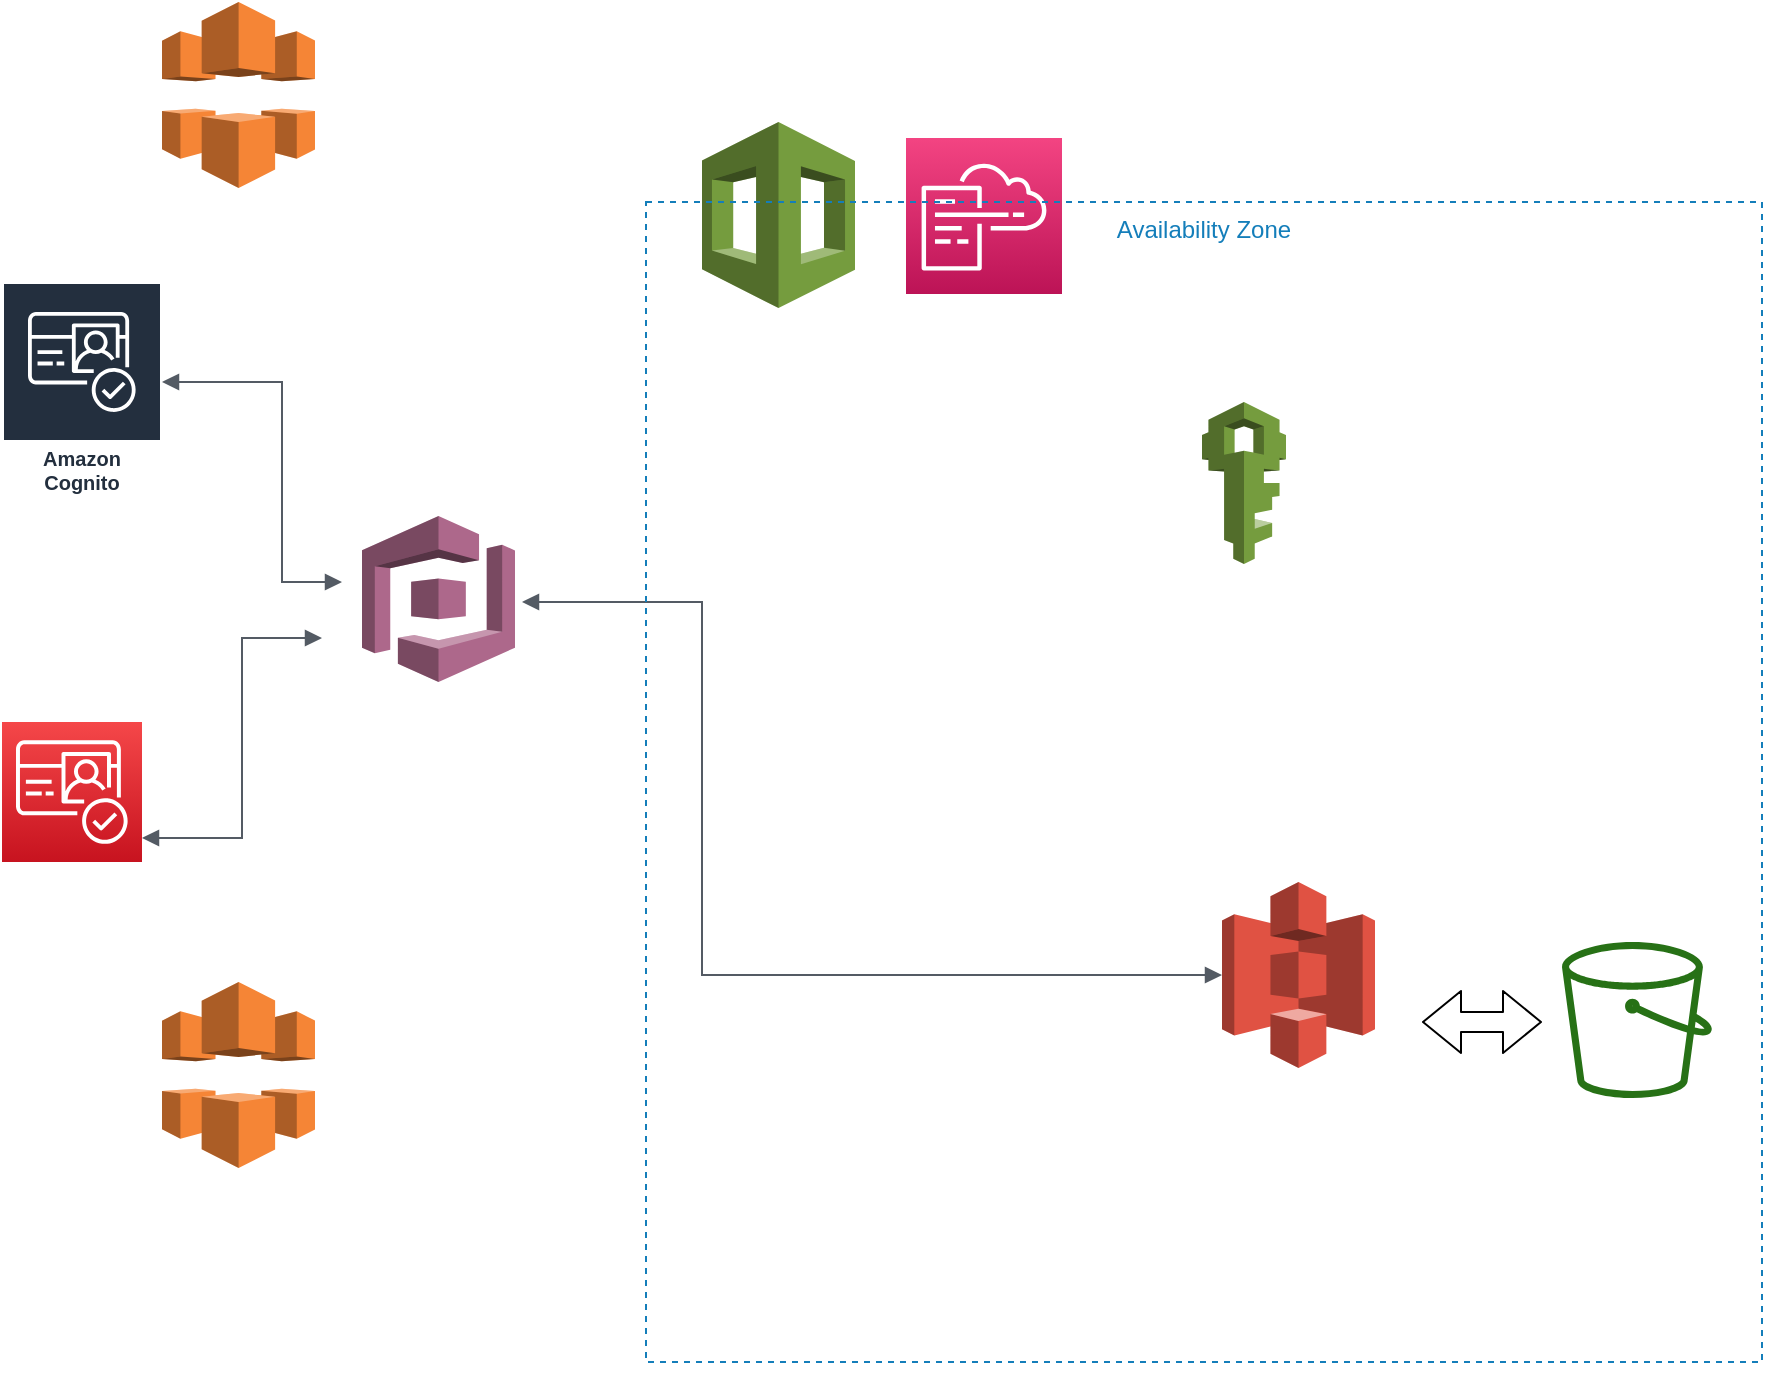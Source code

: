 <mxfile version="14.4.2" type="github">
  <diagram id="q3qCjPvx2Wmqr65md2c_" name="Page-1">
    <mxGraphModel dx="1102" dy="582" grid="1" gridSize="10" guides="1" tooltips="1" connect="1" arrows="1" fold="1" page="1" pageScale="1" pageWidth="827" pageHeight="1169" math="0" shadow="0">
      <root>
        <mxCell id="0" />
        <mxCell id="1" parent="0" />
        <mxCell id="D672OjWatPuSNGJTWrv3-1" value="" style="outlineConnect=0;dashed=0;verticalLabelPosition=bottom;verticalAlign=top;align=center;html=1;shape=mxgraph.aws3.s3;fillColor=#E05243;gradientColor=none;" parent="1" vertex="1">
          <mxGeometry x="630" y="510" width="76.5" height="93" as="geometry" />
        </mxCell>
        <mxCell id="D672OjWatPuSNGJTWrv3-2" value="" style="outlineConnect=0;fontColor=#232F3E;gradientColor=none;fillColor=#277116;strokeColor=none;dashed=0;verticalLabelPosition=bottom;verticalAlign=top;align=center;html=1;fontSize=12;fontStyle=0;aspect=fixed;pointerEvents=1;shape=mxgraph.aws4.bucket;" parent="1" vertex="1">
          <mxGeometry x="800" y="540" width="75" height="78" as="geometry" />
        </mxCell>
        <mxCell id="D672OjWatPuSNGJTWrv3-3" value="" style="outlineConnect=0;dashed=0;verticalLabelPosition=bottom;verticalAlign=top;align=center;html=1;shape=mxgraph.aws3.cloudformation;fillColor=#759C3E;gradientColor=none;" parent="1" vertex="1">
          <mxGeometry x="370" y="130" width="76.5" height="93" as="geometry" />
        </mxCell>
        <mxCell id="D672OjWatPuSNGJTWrv3-4" value="" style="points=[[0,0,0],[0.25,0,0],[0.5,0,0],[0.75,0,0],[1,0,0],[0,1,0],[0.25,1,0],[0.5,1,0],[0.75,1,0],[1,1,0],[0,0.25,0],[0,0.5,0],[0,0.75,0],[1,0.25,0],[1,0.5,0],[1,0.75,0]];points=[[0,0,0],[0.25,0,0],[0.5,0,0],[0.75,0,0],[1,0,0],[0,1,0],[0.25,1,0],[0.5,1,0],[0.75,1,0],[1,1,0],[0,0.25,0],[0,0.5,0],[0,0.75,0],[1,0.25,0],[1,0.5,0],[1,0.75,0]];outlineConnect=0;fontColor=#232F3E;gradientColor=#F34482;gradientDirection=north;fillColor=#BC1356;strokeColor=#ffffff;dashed=0;verticalLabelPosition=bottom;verticalAlign=top;align=center;html=1;fontSize=12;fontStyle=0;aspect=fixed;shape=mxgraph.aws4.resourceIcon;resIcon=mxgraph.aws4.cloudformation;" parent="1" vertex="1">
          <mxGeometry x="472" y="138" width="78" height="78" as="geometry" />
        </mxCell>
        <mxCell id="D672OjWatPuSNGJTWrv3-7" value="Amazon Cognito" style="outlineConnect=0;fontColor=#232F3E;gradientColor=none;strokeColor=#ffffff;fillColor=#232F3E;dashed=0;verticalLabelPosition=middle;verticalAlign=bottom;align=center;html=1;whiteSpace=wrap;fontSize=10;fontStyle=1;spacing=3;shape=mxgraph.aws4.productIcon;prIcon=mxgraph.aws4.cognito;" parent="1" vertex="1">
          <mxGeometry x="20" y="210" width="80" height="110" as="geometry" />
        </mxCell>
        <mxCell id="D672OjWatPuSNGJTWrv3-8" value="" style="outlineConnect=0;dashed=0;verticalLabelPosition=bottom;verticalAlign=top;align=center;html=1;shape=mxgraph.aws3.cognito;fillColor=#AD688B;gradientColor=none;" parent="1" vertex="1">
          <mxGeometry x="200" y="327" width="76.5" height="83" as="geometry" />
        </mxCell>
        <mxCell id="D672OjWatPuSNGJTWrv3-11" value="" style="points=[[0,0,0],[0.25,0,0],[0.5,0,0],[0.75,0,0],[1,0,0],[0,1,0],[0.25,1,0],[0.5,1,0],[0.75,1,0],[1,1,0],[0,0.25,0],[0,0.5,0],[0,0.75,0],[1,0.25,0],[1,0.5,0],[1,0.75,0]];outlineConnect=0;fontColor=#232F3E;gradientColor=#F54749;gradientDirection=north;fillColor=#C7131F;strokeColor=#ffffff;dashed=0;verticalLabelPosition=bottom;verticalAlign=top;align=center;html=1;fontSize=12;fontStyle=0;aspect=fixed;shape=mxgraph.aws4.resourceIcon;resIcon=mxgraph.aws4.cognito;rotation=0;direction=east;" parent="1" vertex="1">
          <mxGeometry x="20" y="430" width="70" height="70" as="geometry" />
        </mxCell>
        <mxCell id="D672OjWatPuSNGJTWrv3-17" value="" style="edgeStyle=orthogonalEdgeStyle;html=1;endArrow=block;elbow=vertical;startArrow=block;startFill=1;endFill=1;strokeColor=#545B64;rounded=0;" parent="1" source="D672OjWatPuSNGJTWrv3-7" edge="1">
          <mxGeometry width="100" relative="1" as="geometry">
            <mxPoint x="100" y="300" as="sourcePoint" />
            <mxPoint x="190" y="360" as="targetPoint" />
            <Array as="points">
              <mxPoint x="160" y="260" />
              <mxPoint x="160" y="360" />
            </Array>
          </mxGeometry>
        </mxCell>
        <mxCell id="D672OjWatPuSNGJTWrv3-19" value="" style="edgeStyle=orthogonalEdgeStyle;html=1;endArrow=block;elbow=vertical;startArrow=block;startFill=1;endFill=1;strokeColor=#545B64;rounded=0;" parent="1" edge="1">
          <mxGeometry width="100" relative="1" as="geometry">
            <mxPoint x="90" y="488" as="sourcePoint" />
            <mxPoint x="180" y="388" as="targetPoint" />
            <Array as="points">
              <mxPoint x="140" y="488" />
              <mxPoint x="140" y="388" />
            </Array>
          </mxGeometry>
        </mxCell>
        <mxCell id="D672OjWatPuSNGJTWrv3-20" value="" style="edgeStyle=orthogonalEdgeStyle;html=1;endArrow=block;elbow=vertical;startArrow=block;startFill=1;endFill=1;strokeColor=#545B64;rounded=0;entryX=0;entryY=0.5;entryDx=0;entryDy=0;entryPerimeter=0;" parent="1" target="D672OjWatPuSNGJTWrv3-1" edge="1">
          <mxGeometry width="100" relative="1" as="geometry">
            <mxPoint x="280" y="370" as="sourcePoint" />
            <mxPoint x="370" y="570" as="targetPoint" />
            <Array as="points">
              <mxPoint x="370" y="370" />
              <mxPoint x="370" y="557" />
            </Array>
          </mxGeometry>
        </mxCell>
        <mxCell id="D672OjWatPuSNGJTWrv3-21" value="" style="shape=flexArrow;endArrow=classic;startArrow=classic;html=1;" parent="1" edge="1">
          <mxGeometry width="50" height="50" relative="1" as="geometry">
            <mxPoint x="730" y="580" as="sourcePoint" />
            <mxPoint x="790" y="580" as="targetPoint" />
          </mxGeometry>
        </mxCell>
        <mxCell id="D672OjWatPuSNGJTWrv3-22" value="Availability Zone" style="fillColor=none;strokeColor=#147EBA;dashed=1;verticalAlign=top;fontStyle=0;fontColor=#147EBA;" parent="1" vertex="1">
          <mxGeometry x="342" y="170" width="558" height="580" as="geometry" />
        </mxCell>
        <mxCell id="D672OjWatPuSNGJTWrv3-24" style="edgeStyle=orthogonalEdgeStyle;rounded=0;orthogonalLoop=1;jettySize=auto;html=1;exitX=0.5;exitY=1;exitDx=0;exitDy=0;" parent="1" source="D672OjWatPuSNGJTWrv3-22" target="D672OjWatPuSNGJTWrv3-22" edge="1">
          <mxGeometry relative="1" as="geometry" />
        </mxCell>
        <mxCell id="dxajlIZJ0q75mNc-fhqB-1" value="" style="outlineConnect=0;dashed=0;verticalLabelPosition=bottom;verticalAlign=top;align=center;html=1;shape=mxgraph.aws3.iam;fillColor=#759C3E;gradientColor=none;" vertex="1" parent="1">
          <mxGeometry x="620" y="270" width="42" height="81" as="geometry" />
        </mxCell>
        <mxCell id="dxajlIZJ0q75mNc-fhqB-2" value="" style="outlineConnect=0;dashed=0;verticalLabelPosition=bottom;verticalAlign=top;align=center;html=1;shape=mxgraph.aws3.cloudfront;fillColor=#F58536;gradientColor=none;" vertex="1" parent="1">
          <mxGeometry x="100" y="70" width="76.5" height="93" as="geometry" />
        </mxCell>
        <mxCell id="dxajlIZJ0q75mNc-fhqB-3" value="" style="outlineConnect=0;dashed=0;verticalLabelPosition=bottom;verticalAlign=top;align=center;html=1;shape=mxgraph.aws3.cloudfront;fillColor=#F58536;gradientColor=none;" vertex="1" parent="1">
          <mxGeometry x="100" y="560" width="76.5" height="93" as="geometry" />
        </mxCell>
      </root>
    </mxGraphModel>
  </diagram>
</mxfile>
